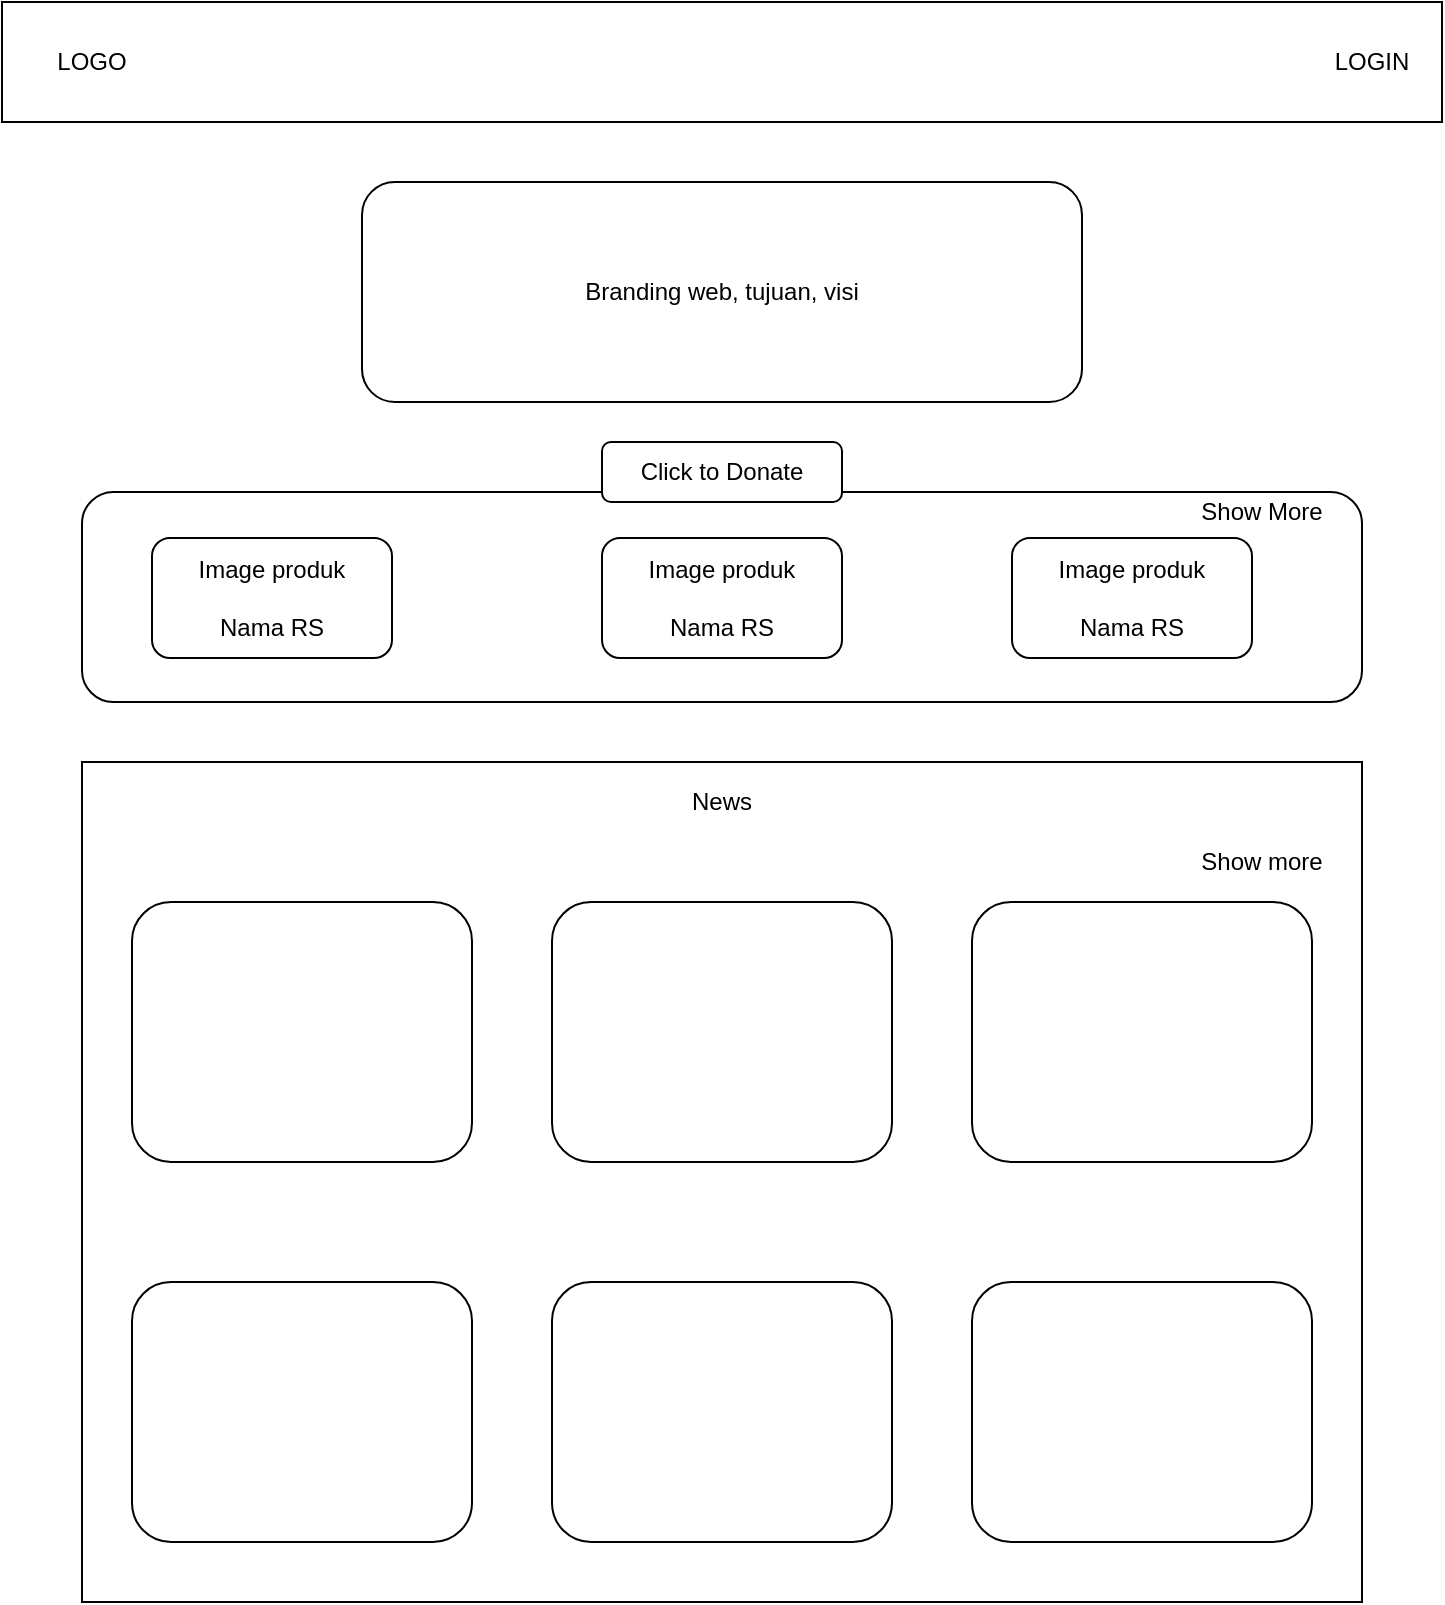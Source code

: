 <mxfile version="12.9.11" type="github" pages="6"><diagram id="rpSaoDBzVoQ7r3c92WG1" name="HomePageAll"><mxGraphModel dx="1673" dy="942" grid="1" gridSize="10" guides="1" tooltips="1" connect="1" arrows="1" fold="1" page="1" pageScale="1" pageWidth="850" pageHeight="1100" background="none" math="0" shadow="0"><root><mxCell id="0"/><mxCell id="1" parent="0"/><mxCell id="5_kmS4JaBsQjt5RtgyR3-13" value="" style="rounded=1;whiteSpace=wrap;html=1;" vertex="1" parent="1"><mxGeometry x="105" y="255" width="640" height="105" as="geometry"/></mxCell><mxCell id="5_kmS4JaBsQjt5RtgyR3-1" value="" style="rounded=0;whiteSpace=wrap;html=1;" vertex="1" parent="1"><mxGeometry x="65" y="10" width="720" height="60" as="geometry"/></mxCell><mxCell id="5_kmS4JaBsQjt5RtgyR3-2" value="&lt;div&gt;LOGO&lt;/div&gt;" style="text;html=1;strokeColor=none;fillColor=none;align=center;verticalAlign=middle;whiteSpace=wrap;rounded=0;" vertex="1" parent="1"><mxGeometry x="90" y="30" width="40" height="20" as="geometry"/></mxCell><mxCell id="5_kmS4JaBsQjt5RtgyR3-3" value="LOGIN" style="text;html=1;strokeColor=none;fillColor=none;align=center;verticalAlign=middle;whiteSpace=wrap;rounded=0;" vertex="1" parent="1"><mxGeometry x="730" y="30" width="40" height="20" as="geometry"/></mxCell><mxCell id="5_kmS4JaBsQjt5RtgyR3-4" value="Branding web, tujuan, visi" style="rounded=1;whiteSpace=wrap;html=1;" vertex="1" parent="1"><mxGeometry x="245" y="100" width="360" height="110" as="geometry"/></mxCell><mxCell id="5_kmS4JaBsQjt5RtgyR3-6" value="Image produk&lt;br&gt;&lt;div&gt;&lt;br&gt;&lt;/div&gt;&lt;div&gt;Nama RS&lt;br&gt;&lt;/div&gt;" style="rounded=1;whiteSpace=wrap;html=1;" vertex="1" parent="1"><mxGeometry x="140" y="278" width="120" height="60" as="geometry"/></mxCell><mxCell id="5_kmS4JaBsQjt5RtgyR3-7" value="Image produk&lt;br&gt;&lt;div&gt;&lt;br&gt;&lt;/div&gt;&lt;div&gt;Nama RS&lt;br&gt;&lt;/div&gt;" style="rounded=1;whiteSpace=wrap;html=1;" vertex="1" parent="1"><mxGeometry x="570" y="278" width="120" height="60" as="geometry"/></mxCell><mxCell id="5_kmS4JaBsQjt5RtgyR3-8" value="Image produk&lt;br&gt;&lt;div&gt;&lt;br&gt;&lt;/div&gt;&lt;div&gt;Nama RS&lt;br&gt;&lt;/div&gt;" style="rounded=1;whiteSpace=wrap;html=1;" vertex="1" parent="1"><mxGeometry x="365" y="278" width="120" height="60" as="geometry"/></mxCell><mxCell id="5_kmS4JaBsQjt5RtgyR3-9" value="Click to Donate" style="rounded=1;whiteSpace=wrap;html=1;" vertex="1" parent="1"><mxGeometry x="365" y="230" width="120" height="30" as="geometry"/></mxCell><mxCell id="5_kmS4JaBsQjt5RtgyR3-12" value="" style="rounded=0;whiteSpace=wrap;html=1;" vertex="1" parent="1"><mxGeometry x="105" y="390" width="640" height="420" as="geometry"/></mxCell><mxCell id="5_kmS4JaBsQjt5RtgyR3-16" value="Show More" style="text;html=1;strokeColor=none;fillColor=none;align=center;verticalAlign=middle;whiteSpace=wrap;rounded=0;" vertex="1" parent="1"><mxGeometry x="645" y="255" width="100" height="20" as="geometry"/></mxCell><mxCell id="5_kmS4JaBsQjt5RtgyR3-17" value="News" style="text;html=1;strokeColor=none;fillColor=none;align=center;verticalAlign=middle;whiteSpace=wrap;rounded=0;" vertex="1" parent="1"><mxGeometry x="405" y="400" width="40" height="20" as="geometry"/></mxCell><mxCell id="5_kmS4JaBsQjt5RtgyR3-20" value="" style="rounded=1;whiteSpace=wrap;html=1;" vertex="1" parent="1"><mxGeometry x="130" y="460" width="170" height="130" as="geometry"/></mxCell><mxCell id="5_kmS4JaBsQjt5RtgyR3-23" value="" style="rounded=1;whiteSpace=wrap;html=1;" vertex="1" parent="1"><mxGeometry x="340" y="460" width="170" height="130" as="geometry"/></mxCell><mxCell id="5_kmS4JaBsQjt5RtgyR3-24" value="" style="rounded=1;whiteSpace=wrap;html=1;" vertex="1" parent="1"><mxGeometry x="550" y="460" width="170" height="130" as="geometry"/></mxCell><mxCell id="5_kmS4JaBsQjt5RtgyR3-25" value="" style="rounded=1;whiteSpace=wrap;html=1;" vertex="1" parent="1"><mxGeometry x="130" y="650" width="170" height="130" as="geometry"/></mxCell><mxCell id="5_kmS4JaBsQjt5RtgyR3-26" value="" style="rounded=1;whiteSpace=wrap;html=1;" vertex="1" parent="1"><mxGeometry x="340" y="650" width="170" height="130" as="geometry"/></mxCell><mxCell id="5_kmS4JaBsQjt5RtgyR3-27" value="" style="rounded=1;whiteSpace=wrap;html=1;" vertex="1" parent="1"><mxGeometry x="550" y="650" width="170" height="130" as="geometry"/></mxCell><mxCell id="5_kmS4JaBsQjt5RtgyR3-28" value="Show more" style="text;html=1;strokeColor=none;fillColor=none;align=center;verticalAlign=middle;whiteSpace=wrap;rounded=0;" vertex="1" parent="1"><mxGeometry x="660" y="430" width="70" height="20" as="geometry"/></mxCell></root></mxGraphModel></diagram><diagram id="w2YXMNgl_LF0AQtasYuw" name="HomePageRS"><mxGraphModel dx="1673" dy="942" grid="1" gridSize="10" guides="1" tooltips="1" connect="1" arrows="1" fold="1" page="1" pageScale="1" pageWidth="850" pageHeight="1100" math="0" shadow="0"><root><mxCell id="QzcUl1wwttV04GarLiwK-0"/><mxCell id="QzcUl1wwttV04GarLiwK-1" parent="QzcUl1wwttV04GarLiwK-0"/><mxCell id="-H-LsK3fCTVKS7mxs8RC-0" value="" style="rounded=1;whiteSpace=wrap;html=1;arcSize=0;" vertex="1" parent="QzcUl1wwttV04GarLiwK-1"><mxGeometry x="105" y="90" width="640" height="470" as="geometry"/></mxCell><mxCell id="-H-LsK3fCTVKS7mxs8RC-1" value="" style="rounded=0;whiteSpace=wrap;html=1;" vertex="1" parent="QzcUl1wwttV04GarLiwK-1"><mxGeometry x="65" y="10" width="720" height="60" as="geometry"/></mxCell><mxCell id="-H-LsK3fCTVKS7mxs8RC-2" value="&lt;div&gt;LOGO&lt;/div&gt;" style="text;html=1;strokeColor=none;fillColor=none;align=center;verticalAlign=middle;whiteSpace=wrap;rounded=0;" vertex="1" parent="QzcUl1wwttV04GarLiwK-1"><mxGeometry x="90" y="30" width="40" height="20" as="geometry"/></mxCell><mxCell id="-H-LsK3fCTVKS7mxs8RC-5" value="Image produk&lt;br&gt;&lt;div&gt;&lt;br&gt;&lt;/div&gt;&lt;div&gt;&lt;br&gt;&lt;/div&gt;&lt;div&gt;&lt;br&gt;&lt;/div&gt;" style="rounded=1;whiteSpace=wrap;html=1;" vertex="1" parent="QzcUl1wwttV04GarLiwK-1"><mxGeometry x="140" y="278" width="120" height="92" as="geometry"/></mxCell><mxCell id="-H-LsK3fCTVKS7mxs8RC-9" value="" style="rounded=0;whiteSpace=wrap;html=1;" vertex="1" parent="QzcUl1wwttV04GarLiwK-1"><mxGeometry x="105" y="580" width="640" height="230" as="geometry"/></mxCell><mxCell id="-H-LsK3fCTVKS7mxs8RC-11" value="News" style="text;html=1;strokeColor=none;fillColor=none;align=center;verticalAlign=middle;whiteSpace=wrap;rounded=0;" vertex="1" parent="QzcUl1wwttV04GarLiwK-1"><mxGeometry x="405" y="590" width="40" height="20" as="geometry"/></mxCell><mxCell id="-H-LsK3fCTVKS7mxs8RC-15" value="" style="rounded=1;whiteSpace=wrap;html=1;" vertex="1" parent="QzcUl1wwttV04GarLiwK-1"><mxGeometry x="130" y="650" width="170" height="130" as="geometry"/></mxCell><mxCell id="-H-LsK3fCTVKS7mxs8RC-16" value="" style="rounded=1;whiteSpace=wrap;html=1;" vertex="1" parent="QzcUl1wwttV04GarLiwK-1"><mxGeometry x="340" y="650" width="170" height="130" as="geometry"/></mxCell><mxCell id="-H-LsK3fCTVKS7mxs8RC-17" value="" style="rounded=1;whiteSpace=wrap;html=1;" vertex="1" parent="QzcUl1wwttV04GarLiwK-1"><mxGeometry x="550" y="650" width="170" height="130" as="geometry"/></mxCell><mxCell id="-H-LsK3fCTVKS7mxs8RC-18" value="Show more" style="text;html=1;strokeColor=none;fillColor=none;align=center;verticalAlign=middle;whiteSpace=wrap;rounded=0;" vertex="1" parent="QzcUl1wwttV04GarLiwK-1"><mxGeometry x="660" y="620" width="70" height="20" as="geometry"/></mxCell><mxCell id="-H-LsK3fCTVKS7mxs8RC-19" value="Selamat datang, RS ..." style="text;html=1;strokeColor=none;fillColor=none;align=center;verticalAlign=middle;whiteSpace=wrap;rounded=0;" vertex="1" parent="QzcUl1wwttV04GarLiwK-1"><mxGeometry x="640" y="30" width="140" height="20" as="geometry"/></mxCell><mxCell id="-H-LsK3fCTVKS7mxs8RC-20" value="Click to Request" style="rounded=0;whiteSpace=wrap;html=1;" vertex="1" parent="QzcUl1wwttV04GarLiwK-1"><mxGeometry x="150" y="330" width="100" height="30" as="geometry"/></mxCell><mxCell id="-H-LsK3fCTVKS7mxs8RC-22" value="Image produk&lt;br&gt;&lt;div&gt;&lt;br&gt;&lt;/div&gt;&lt;div&gt;&lt;br&gt;&lt;/div&gt;&lt;div&gt;&lt;br&gt;&lt;/div&gt;" style="rounded=1;whiteSpace=wrap;html=1;" vertex="1" parent="QzcUl1wwttV04GarLiwK-1"><mxGeometry x="290" y="279" width="120" height="92" as="geometry"/></mxCell><mxCell id="-H-LsK3fCTVKS7mxs8RC-23" value="Click to Request" style="rounded=0;whiteSpace=wrap;html=1;" vertex="1" parent="QzcUl1wwttV04GarLiwK-1"><mxGeometry x="300" y="331" width="100" height="30" as="geometry"/></mxCell><mxCell id="-H-LsK3fCTVKS7mxs8RC-24" value="Image produk&lt;br&gt;&lt;div&gt;&lt;br&gt;&lt;/div&gt;&lt;div&gt;&lt;br&gt;&lt;/div&gt;&lt;div&gt;&lt;br&gt;&lt;/div&gt;" style="rounded=1;whiteSpace=wrap;html=1;" vertex="1" parent="QzcUl1wwttV04GarLiwK-1"><mxGeometry x="445" y="279" width="120" height="92" as="geometry"/></mxCell><mxCell id="-H-LsK3fCTVKS7mxs8RC-25" value="Click to Request" style="rounded=0;whiteSpace=wrap;html=1;" vertex="1" parent="QzcUl1wwttV04GarLiwK-1"><mxGeometry x="455" y="331" width="100" height="30" as="geometry"/></mxCell><mxCell id="-H-LsK3fCTVKS7mxs8RC-26" value="Image produk&lt;br&gt;&lt;div&gt;&lt;br&gt;&lt;/div&gt;&lt;div&gt;&lt;br&gt;&lt;/div&gt;&lt;div&gt;&lt;br&gt;&lt;/div&gt;" style="rounded=1;whiteSpace=wrap;html=1;" vertex="1" parent="QzcUl1wwttV04GarLiwK-1"><mxGeometry x="600" y="279" width="120" height="92" as="geometry"/></mxCell><mxCell id="-H-LsK3fCTVKS7mxs8RC-27" value="Click to Request" style="rounded=0;whiteSpace=wrap;html=1;" vertex="1" parent="QzcUl1wwttV04GarLiwK-1"><mxGeometry x="610" y="331" width="100" height="30" as="geometry"/></mxCell><mxCell id="-H-LsK3fCTVKS7mxs8RC-30" value="Image produk&lt;br&gt;&lt;div&gt;&lt;br&gt;&lt;/div&gt;&lt;div&gt;&lt;br&gt;&lt;/div&gt;&lt;div&gt;&lt;br&gt;&lt;/div&gt;" style="rounded=1;whiteSpace=wrap;html=1;" vertex="1" parent="QzcUl1wwttV04GarLiwK-1"><mxGeometry x="135" y="140" width="120" height="92" as="geometry"/></mxCell><mxCell id="-H-LsK3fCTVKS7mxs8RC-31" value="Click to Request" style="rounded=0;whiteSpace=wrap;html=1;" vertex="1" parent="QzcUl1wwttV04GarLiwK-1"><mxGeometry x="145" y="192" width="100" height="30" as="geometry"/></mxCell><mxCell id="-H-LsK3fCTVKS7mxs8RC-32" value="Image produk&lt;br&gt;&lt;div&gt;&lt;br&gt;&lt;/div&gt;&lt;div&gt;&lt;br&gt;&lt;/div&gt;&lt;div&gt;&lt;br&gt;&lt;/div&gt;" style="rounded=1;whiteSpace=wrap;html=1;" vertex="1" parent="QzcUl1wwttV04GarLiwK-1"><mxGeometry x="285" y="141" width="120" height="92" as="geometry"/></mxCell><mxCell id="-H-LsK3fCTVKS7mxs8RC-33" value="Click to Request" style="rounded=0;whiteSpace=wrap;html=1;" vertex="1" parent="QzcUl1wwttV04GarLiwK-1"><mxGeometry x="295" y="193" width="100" height="30" as="geometry"/></mxCell><mxCell id="-H-LsK3fCTVKS7mxs8RC-34" value="Image produk&lt;br&gt;&lt;div&gt;&lt;br&gt;&lt;/div&gt;&lt;div&gt;&lt;br&gt;&lt;/div&gt;&lt;div&gt;&lt;br&gt;&lt;/div&gt;" style="rounded=1;whiteSpace=wrap;html=1;" vertex="1" parent="QzcUl1wwttV04GarLiwK-1"><mxGeometry x="440" y="141" width="120" height="92" as="geometry"/></mxCell><mxCell id="-H-LsK3fCTVKS7mxs8RC-35" value="Click to Request" style="rounded=0;whiteSpace=wrap;html=1;" vertex="1" parent="QzcUl1wwttV04GarLiwK-1"><mxGeometry x="450" y="193" width="100" height="30" as="geometry"/></mxCell><mxCell id="-H-LsK3fCTVKS7mxs8RC-36" value="Image produk&lt;br&gt;&lt;div&gt;&lt;br&gt;&lt;/div&gt;&lt;div&gt;&lt;br&gt;&lt;/div&gt;&lt;div&gt;&lt;br&gt;&lt;/div&gt;" style="rounded=1;whiteSpace=wrap;html=1;" vertex="1" parent="QzcUl1wwttV04GarLiwK-1"><mxGeometry x="595" y="141" width="120" height="92" as="geometry"/></mxCell><mxCell id="-H-LsK3fCTVKS7mxs8RC-37" value="Click to Request" style="rounded=0;whiteSpace=wrap;html=1;" vertex="1" parent="QzcUl1wwttV04GarLiwK-1"><mxGeometry x="605" y="193" width="100" height="30" as="geometry"/></mxCell><mxCell id="-H-LsK3fCTVKS7mxs8RC-38" value="Image produk&lt;br&gt;&lt;div&gt;&lt;br&gt;&lt;/div&gt;&lt;div&gt;&lt;br&gt;&lt;/div&gt;&lt;div&gt;&lt;br&gt;&lt;/div&gt;" style="rounded=1;whiteSpace=wrap;html=1;" vertex="1" parent="QzcUl1wwttV04GarLiwK-1"><mxGeometry x="135" y="410" width="120" height="92" as="geometry"/></mxCell><mxCell id="-H-LsK3fCTVKS7mxs8RC-39" value="Click to Request" style="rounded=0;whiteSpace=wrap;html=1;" vertex="1" parent="QzcUl1wwttV04GarLiwK-1"><mxGeometry x="145" y="462" width="100" height="30" as="geometry"/></mxCell><mxCell id="-H-LsK3fCTVKS7mxs8RC-40" value="Image produk&lt;br&gt;&lt;div&gt;&lt;br&gt;&lt;/div&gt;&lt;div&gt;&lt;br&gt;&lt;/div&gt;&lt;div&gt;&lt;br&gt;&lt;/div&gt;" style="rounded=1;whiteSpace=wrap;html=1;" vertex="1" parent="QzcUl1wwttV04GarLiwK-1"><mxGeometry x="285" y="411" width="120" height="92" as="geometry"/></mxCell><mxCell id="-H-LsK3fCTVKS7mxs8RC-41" value="Click to Request" style="rounded=0;whiteSpace=wrap;html=1;" vertex="1" parent="QzcUl1wwttV04GarLiwK-1"><mxGeometry x="295" y="463" width="100" height="30" as="geometry"/></mxCell><mxCell id="-H-LsK3fCTVKS7mxs8RC-42" value="Image produk&lt;br&gt;&lt;div&gt;&lt;br&gt;&lt;/div&gt;&lt;div&gt;&lt;br&gt;&lt;/div&gt;&lt;div&gt;&lt;br&gt;&lt;/div&gt;" style="rounded=1;whiteSpace=wrap;html=1;" vertex="1" parent="QzcUl1wwttV04GarLiwK-1"><mxGeometry x="440" y="411" width="120" height="92" as="geometry"/></mxCell><mxCell id="-H-LsK3fCTVKS7mxs8RC-43" value="Click to Request" style="rounded=0;whiteSpace=wrap;html=1;" vertex="1" parent="QzcUl1wwttV04GarLiwK-1"><mxGeometry x="450" y="463" width="100" height="30" as="geometry"/></mxCell><mxCell id="-H-LsK3fCTVKS7mxs8RC-44" value="Image produk&lt;br&gt;&lt;div&gt;&lt;br&gt;&lt;/div&gt;&lt;div&gt;&lt;br&gt;&lt;/div&gt;&lt;div&gt;&lt;br&gt;&lt;/div&gt;" style="rounded=1;whiteSpace=wrap;html=1;" vertex="1" parent="QzcUl1wwttV04GarLiwK-1"><mxGeometry x="595" y="411" width="120" height="92" as="geometry"/></mxCell><mxCell id="-H-LsK3fCTVKS7mxs8RC-45" value="Click to Request" style="rounded=0;whiteSpace=wrap;html=1;" vertex="1" parent="QzcUl1wwttV04GarLiwK-1"><mxGeometry x="605" y="463" width="100" height="30" as="geometry"/></mxCell><mxCell id="aAFcFqgYFEpC0dUFkWPR-0" value="notification" style="rounded=1;whiteSpace=wrap;html=1;" vertex="1" parent="QzcUl1wwttV04GarLiwK-1"><mxGeometry x="565" y="20" width="70" height="40" as="geometry"/></mxCell></root></mxGraphModel></diagram><diagram id="ZNfcRsJtm4-oKjAGm11g" name="RegisterPageRS"><mxGraphModel dx="1422" dy="801" grid="1" gridSize="10" guides="1" tooltips="1" connect="1" arrows="1" fold="1" page="1" pageScale="1" pageWidth="850" pageHeight="1100" math="0" shadow="0"><root><mxCell id="_2FA7cechdiQjmcyPbNU-0"/><mxCell id="_2FA7cechdiQjmcyPbNU-1" parent="_2FA7cechdiQjmcyPbNU-0"/><mxCell id="4LLaTZlpnm0Z7nrwQdtH-1" value="" style="rounded=0;whiteSpace=wrap;html=1;" vertex="1" parent="_2FA7cechdiQjmcyPbNU-1"><mxGeometry x="65" y="10" width="720" height="60" as="geometry"/></mxCell><mxCell id="4LLaTZlpnm0Z7nrwQdtH-2" value="&lt;div&gt;LOGO&lt;/div&gt;" style="text;html=1;strokeColor=none;fillColor=none;align=center;verticalAlign=middle;whiteSpace=wrap;rounded=0;" vertex="1" parent="_2FA7cechdiQjmcyPbNU-1"><mxGeometry x="90" y="30" width="40" height="20" as="geometry"/></mxCell><mxCell id="5ql8_BC_u-844j1GgVZg-0" value="Email" style="rounded=0;whiteSpace=wrap;html=1;" vertex="1" parent="_2FA7cechdiQjmcyPbNU-1"><mxGeometry x="365" y="120" width="120" height="60" as="geometry"/></mxCell><mxCell id="5ql8_BC_u-844j1GgVZg-1" value="Nama Lengkap" style="rounded=0;whiteSpace=wrap;html=1;" vertex="1" parent="_2FA7cechdiQjmcyPbNU-1"><mxGeometry x="265" y="120" width="320" height="60" as="geometry"/></mxCell><mxCell id="5ql8_BC_u-844j1GgVZg-2" value="Email" style="rounded=0;whiteSpace=wrap;html=1;" vertex="1" parent="_2FA7cechdiQjmcyPbNU-1"><mxGeometry x="265" y="210" width="320" height="60" as="geometry"/></mxCell><mxCell id="5ql8_BC_u-844j1GgVZg-3" value="Rumah Sakit" style="rounded=0;whiteSpace=wrap;html=1;" vertex="1" parent="_2FA7cechdiQjmcyPbNU-1"><mxGeometry x="265" y="300" width="320" height="60" as="geometry"/></mxCell><mxCell id="5ql8_BC_u-844j1GgVZg-4" value="Alamat Rumah Sakit" style="rounded=0;whiteSpace=wrap;html=1;" vertex="1" parent="_2FA7cechdiQjmcyPbNU-1"><mxGeometry x="265" y="390" width="320" height="60" as="geometry"/></mxCell><mxCell id="5ql8_BC_u-844j1GgVZg-5" value="Password" style="rounded=0;whiteSpace=wrap;html=1;" vertex="1" parent="_2FA7cechdiQjmcyPbNU-1"><mxGeometry x="265" y="480" width="320" height="60" as="geometry"/></mxCell><mxCell id="5ql8_BC_u-844j1GgVZg-7" value="Sign Up" style="rounded=1;whiteSpace=wrap;html=1;" vertex="1" parent="_2FA7cechdiQjmcyPbNU-1"><mxGeometry x="365" y="580" width="120" height="40" as="geometry"/></mxCell><mxCell id="5ql8_BC_u-844j1GgVZg-8" value="Have Account?&amp;nbsp; Sign In" style="text;html=1;strokeColor=none;fillColor=none;align=center;verticalAlign=middle;whiteSpace=wrap;rounded=0;" vertex="1" parent="_2FA7cechdiQjmcyPbNU-1"><mxGeometry x="338" y="640" width="175" height="20" as="geometry"/></mxCell></root></mxGraphModel></diagram><diagram id="oJD5ZIHoA6ual8P4txj9" name="RegisterPageAll"><mxGraphModel dx="1422" dy="801" grid="1" gridSize="10" guides="1" tooltips="1" connect="1" arrows="1" fold="1" page="1" pageScale="1" pageWidth="850" pageHeight="1100" math="0" shadow="0"><root><mxCell id="q1-L8izgamb1GKafbifI-0"/><mxCell id="q1-L8izgamb1GKafbifI-1" parent="q1-L8izgamb1GKafbifI-0"/><mxCell id="DbmbTegS90HDT0MCVXC9-0" value="" style="rounded=0;whiteSpace=wrap;html=1;" vertex="1" parent="q1-L8izgamb1GKafbifI-1"><mxGeometry x="65" y="10" width="720" height="60" as="geometry"/></mxCell><mxCell id="DbmbTegS90HDT0MCVXC9-1" value="&lt;div&gt;LOGO&lt;/div&gt;" style="text;html=1;strokeColor=none;fillColor=none;align=center;verticalAlign=middle;whiteSpace=wrap;rounded=0;" vertex="1" parent="q1-L8izgamb1GKafbifI-1"><mxGeometry x="90" y="30" width="40" height="20" as="geometry"/></mxCell><mxCell id="DbmbTegS90HDT0MCVXC9-3" value="Nama Lengkap" style="rounded=0;whiteSpace=wrap;html=1;" vertex="1" parent="q1-L8izgamb1GKafbifI-1"><mxGeometry x="265" y="130" width="320" height="60" as="geometry"/></mxCell><mxCell id="DbmbTegS90HDT0MCVXC9-4" value="Email" style="rounded=0;whiteSpace=wrap;html=1;" vertex="1" parent="q1-L8izgamb1GKafbifI-1"><mxGeometry x="265.5" y="220" width="320" height="60" as="geometry"/></mxCell><mxCell id="DbmbTegS90HDT0MCVXC9-5" value="Instansi / Lembaga / Perorangan" style="rounded=0;whiteSpace=wrap;html=1;" vertex="1" parent="q1-L8izgamb1GKafbifI-1"><mxGeometry x="265.5" y="310" width="320" height="60" as="geometry"/></mxCell><mxCell id="DbmbTegS90HDT0MCVXC9-7" value="Password" style="rounded=0;whiteSpace=wrap;html=1;" vertex="1" parent="q1-L8izgamb1GKafbifI-1"><mxGeometry x="265" y="400" width="320" height="60" as="geometry"/></mxCell><mxCell id="DbmbTegS90HDT0MCVXC9-8" value="Sign Up" style="rounded=1;whiteSpace=wrap;html=1;" vertex="1" parent="q1-L8izgamb1GKafbifI-1"><mxGeometry x="365.5" y="490" width="120" height="40" as="geometry"/></mxCell><mxCell id="DbmbTegS90HDT0MCVXC9-9" value="Have Account?&amp;nbsp; Sign In" style="text;html=1;strokeColor=none;fillColor=none;align=center;verticalAlign=middle;whiteSpace=wrap;rounded=0;" vertex="1" parent="q1-L8izgamb1GKafbifI-1"><mxGeometry x="338" y="750" width="175" height="20" as="geometry"/></mxCell><mxCell id="DbmbTegS90HDT0MCVXC9-10" value="Login With" style="text;html=1;strokeColor=none;fillColor=none;align=center;verticalAlign=middle;whiteSpace=wrap;rounded=0;" vertex="1" parent="q1-L8izgamb1GKafbifI-1"><mxGeometry x="385" y="610" width="80" height="20" as="geometry"/></mxCell><mxCell id="DbmbTegS90HDT0MCVXC9-11" value="Or" style="text;html=1;strokeColor=none;fillColor=none;align=center;verticalAlign=middle;whiteSpace=wrap;rounded=0;" vertex="1" parent="q1-L8izgamb1GKafbifI-1"><mxGeometry x="385" y="560" width="80" height="20" as="geometry"/></mxCell><mxCell id="DbmbTegS90HDT0MCVXC9-12" value="Goggle Account" style="rounded=1;whiteSpace=wrap;html=1;" vertex="1" parent="q1-L8izgamb1GKafbifI-1"><mxGeometry x="365" y="640" width="120" height="60" as="geometry"/></mxCell></root></mxGraphModel></diagram><diagram id="d0ImJnprWVXcr5VaySrd" name="DonatePage"><mxGraphModel dx="2031" dy="1544" grid="1" gridSize="10" guides="1" tooltips="1" connect="1" arrows="1" fold="1" page="0" pageScale="1" pageWidth="850" pageHeight="1100" math="0" shadow="0"><root><mxCell id="cxCK_dhQIBNcuo4q6ZDZ-0"/><mxCell id="cxCK_dhQIBNcuo4q6ZDZ-1" parent="cxCK_dhQIBNcuo4q6ZDZ-0"/><mxCell id="cxCK_dhQIBNcuo4q6ZDZ-2" value="" style="rounded=1;whiteSpace=wrap;html=1;arcSize=0;" vertex="1" parent="cxCK_dhQIBNcuo4q6ZDZ-1"><mxGeometry x="990" y="10" width="640" height="690" as="geometry"/></mxCell><mxCell id="cxCK_dhQIBNcuo4q6ZDZ-3" value="" style="rounded=0;whiteSpace=wrap;html=1;" vertex="1" parent="cxCK_dhQIBNcuo4q6ZDZ-1"><mxGeometry x="950" y="-90" width="720" height="60" as="geometry"/></mxCell><mxCell id="cxCK_dhQIBNcuo4q6ZDZ-4" value="&lt;div&gt;LOGO&lt;/div&gt;" style="text;html=1;strokeColor=none;fillColor=none;align=center;verticalAlign=middle;whiteSpace=wrap;rounded=0;" vertex="1" parent="cxCK_dhQIBNcuo4q6ZDZ-1"><mxGeometry x="975" y="-70" width="40" height="20" as="geometry"/></mxCell><mxCell id="cxCK_dhQIBNcuo4q6ZDZ-5" value="Selamat Datang, ..." style="text;html=1;strokeColor=none;fillColor=none;align=center;verticalAlign=middle;whiteSpace=wrap;rounded=0;" vertex="1" parent="cxCK_dhQIBNcuo4q6ZDZ-1"><mxGeometry x="1545" y="-70" width="110" height="20" as="geometry"/></mxCell><mxCell id="cxCK_dhQIBNcuo4q6ZDZ-29" value="" style="rounded=0;whiteSpace=wrap;html=1;" vertex="1" parent="cxCK_dhQIBNcuo4q6ZDZ-1"><mxGeometry x="1005" y="20" width="610" height="50" as="geometry"/></mxCell><mxCell id="cxCK_dhQIBNcuo4q6ZDZ-30" value="Search" style="rounded=1;whiteSpace=wrap;html=1;" vertex="1" parent="cxCK_dhQIBNcuo4q6ZDZ-1"><mxGeometry x="1395" y="30" width="210" height="30" as="geometry"/></mxCell><mxCell id="cxCK_dhQIBNcuo4q6ZDZ-67" value="" style="group" vertex="1" connectable="0" parent="cxCK_dhQIBNcuo4q6ZDZ-1"><mxGeometry x="1005" y="110" width="610" height="60" as="geometry"/></mxCell><mxCell id="cxCK_dhQIBNcuo4q6ZDZ-31" value="&amp;nbsp;&amp;nbsp;&amp;nbsp;&amp;nbsp;&amp;nbsp;&amp;nbsp;&amp;nbsp;&amp;nbsp;&amp;nbsp;&amp;nbsp;&amp;nbsp;&amp;nbsp;&amp;nbsp;&amp;nbsp;&amp;nbsp;&amp;nbsp;&amp;nbsp;&amp;nbsp;&amp;nbsp;&amp;nbsp;&amp;nbsp;&amp;nbsp;&amp;nbsp;&amp;nbsp;&amp;nbsp;&amp;nbsp;&amp;nbsp;&amp;nbsp;&amp;nbsp;&amp;nbsp;&amp;nbsp;&amp;nbsp;&amp;nbsp;&amp;nbsp;&amp;nbsp;&amp;nbsp;&amp;nbsp;&amp;nbsp;&amp;nbsp;&amp;nbsp;&amp;nbsp;&amp;nbsp;&amp;nbsp; Nama Produk" style="rounded=0;whiteSpace=wrap;html=1;align=left;" vertex="1" parent="cxCK_dhQIBNcuo4q6ZDZ-67"><mxGeometry width="610" height="60" as="geometry"/></mxCell><mxCell id="cxCK_dhQIBNcuo4q6ZDZ-32" value="Foto" style="rounded=1;whiteSpace=wrap;html=1;arcSize=0;" vertex="1" parent="cxCK_dhQIBNcuo4q6ZDZ-67"><mxGeometry width="110" height="60" as="geometry"/></mxCell><mxCell id="cxCK_dhQIBNcuo4q6ZDZ-36" value="Donate" style="rounded=1;whiteSpace=wrap;html=1;" vertex="1" parent="cxCK_dhQIBNcuo4q6ZDZ-67"><mxGeometry x="520" y="12.5" width="80" height="35" as="geometry"/></mxCell><mxCell id="cxCK_dhQIBNcuo4q6ZDZ-66" value="Nama RS" style="rounded=0;whiteSpace=wrap;html=1;" vertex="1" parent="cxCK_dhQIBNcuo4q6ZDZ-67"><mxGeometry x="320" width="150" height="60" as="geometry"/></mxCell><mxCell id="cxCK_dhQIBNcuo4q6ZDZ-68" value="" style="group" vertex="1" connectable="0" parent="cxCK_dhQIBNcuo4q6ZDZ-1"><mxGeometry x="1005" y="170" width="610" height="60" as="geometry"/></mxCell><mxCell id="cxCK_dhQIBNcuo4q6ZDZ-69" value="&amp;nbsp;&amp;nbsp;&amp;nbsp;&amp;nbsp;&amp;nbsp;&amp;nbsp;&amp;nbsp;&amp;nbsp;&amp;nbsp;&amp;nbsp;&amp;nbsp;&amp;nbsp;&amp;nbsp;&amp;nbsp;&amp;nbsp;&amp;nbsp;&amp;nbsp;&amp;nbsp;&amp;nbsp;&amp;nbsp;&amp;nbsp;&amp;nbsp;&amp;nbsp;&amp;nbsp;&amp;nbsp;&amp;nbsp;&amp;nbsp;&amp;nbsp;&amp;nbsp;&amp;nbsp;&amp;nbsp;&amp;nbsp;&amp;nbsp;&amp;nbsp;&amp;nbsp;&amp;nbsp;&amp;nbsp;&amp;nbsp;&amp;nbsp;&amp;nbsp;&amp;nbsp;&amp;nbsp;&amp;nbsp; Nama Produk" style="rounded=0;whiteSpace=wrap;html=1;align=left;" vertex="1" parent="cxCK_dhQIBNcuo4q6ZDZ-68"><mxGeometry width="610" height="60" as="geometry"/></mxCell><mxCell id="cxCK_dhQIBNcuo4q6ZDZ-70" value="Foto" style="rounded=1;whiteSpace=wrap;html=1;arcSize=0;" vertex="1" parent="cxCK_dhQIBNcuo4q6ZDZ-68"><mxGeometry width="110" height="60" as="geometry"/></mxCell><mxCell id="cxCK_dhQIBNcuo4q6ZDZ-71" value="Donate" style="rounded=1;whiteSpace=wrap;html=1;" vertex="1" parent="cxCK_dhQIBNcuo4q6ZDZ-68"><mxGeometry x="520" y="12.5" width="80" height="35" as="geometry"/></mxCell><mxCell id="cxCK_dhQIBNcuo4q6ZDZ-72" value="Nama RS" style="rounded=0;whiteSpace=wrap;html=1;" vertex="1" parent="cxCK_dhQIBNcuo4q6ZDZ-68"><mxGeometry x="320" width="150" height="60" as="geometry"/></mxCell><mxCell id="cxCK_dhQIBNcuo4q6ZDZ-73" value="" style="group" vertex="1" connectable="0" parent="cxCK_dhQIBNcuo4q6ZDZ-1"><mxGeometry x="1005" y="290" width="610" height="60" as="geometry"/></mxCell><mxCell id="cxCK_dhQIBNcuo4q6ZDZ-74" value="&amp;nbsp;&amp;nbsp;&amp;nbsp;&amp;nbsp;&amp;nbsp;&amp;nbsp;&amp;nbsp;&amp;nbsp;&amp;nbsp;&amp;nbsp;&amp;nbsp;&amp;nbsp;&amp;nbsp;&amp;nbsp;&amp;nbsp;&amp;nbsp;&amp;nbsp;&amp;nbsp;&amp;nbsp;&amp;nbsp;&amp;nbsp;&amp;nbsp;&amp;nbsp;&amp;nbsp;&amp;nbsp;&amp;nbsp;&amp;nbsp;&amp;nbsp;&amp;nbsp;&amp;nbsp;&amp;nbsp;&amp;nbsp;&amp;nbsp;&amp;nbsp;&amp;nbsp;&amp;nbsp;&amp;nbsp;&amp;nbsp;&amp;nbsp;&amp;nbsp;&amp;nbsp;&amp;nbsp;&amp;nbsp; Nama Produk" style="rounded=0;whiteSpace=wrap;html=1;align=left;" vertex="1" parent="cxCK_dhQIBNcuo4q6ZDZ-73"><mxGeometry width="610" height="60" as="geometry"/></mxCell><mxCell id="cxCK_dhQIBNcuo4q6ZDZ-75" value="Foto" style="rounded=1;whiteSpace=wrap;html=1;arcSize=0;" vertex="1" parent="cxCK_dhQIBNcuo4q6ZDZ-73"><mxGeometry width="110" height="60" as="geometry"/></mxCell><mxCell id="cxCK_dhQIBNcuo4q6ZDZ-76" value="Donate" style="rounded=1;whiteSpace=wrap;html=1;" vertex="1" parent="cxCK_dhQIBNcuo4q6ZDZ-73"><mxGeometry x="520" y="12.5" width="80" height="35" as="geometry"/></mxCell><mxCell id="cxCK_dhQIBNcuo4q6ZDZ-77" value="Nama RS" style="rounded=0;whiteSpace=wrap;html=1;" vertex="1" parent="cxCK_dhQIBNcuo4q6ZDZ-73"><mxGeometry x="320" width="150" height="60" as="geometry"/></mxCell><mxCell id="cxCK_dhQIBNcuo4q6ZDZ-78" value="" style="group" vertex="1" connectable="0" parent="cxCK_dhQIBNcuo4q6ZDZ-1"><mxGeometry x="1005" y="230" width="610" height="60" as="geometry"/></mxCell><mxCell id="cxCK_dhQIBNcuo4q6ZDZ-79" value="&amp;nbsp;&amp;nbsp;&amp;nbsp;&amp;nbsp;&amp;nbsp;&amp;nbsp;&amp;nbsp;&amp;nbsp;&amp;nbsp;&amp;nbsp;&amp;nbsp;&amp;nbsp;&amp;nbsp;&amp;nbsp;&amp;nbsp;&amp;nbsp;&amp;nbsp;&amp;nbsp;&amp;nbsp;&amp;nbsp;&amp;nbsp;&amp;nbsp;&amp;nbsp;&amp;nbsp;&amp;nbsp;&amp;nbsp;&amp;nbsp;&amp;nbsp;&amp;nbsp;&amp;nbsp;&amp;nbsp;&amp;nbsp;&amp;nbsp;&amp;nbsp;&amp;nbsp;&amp;nbsp;&amp;nbsp;&amp;nbsp;&amp;nbsp;&amp;nbsp;&amp;nbsp;&amp;nbsp;&amp;nbsp; Nama Produk" style="rounded=0;whiteSpace=wrap;html=1;align=left;" vertex="1" parent="cxCK_dhQIBNcuo4q6ZDZ-78"><mxGeometry width="610" height="60" as="geometry"/></mxCell><mxCell id="cxCK_dhQIBNcuo4q6ZDZ-80" value="Foto" style="rounded=1;whiteSpace=wrap;html=1;arcSize=0;" vertex="1" parent="cxCK_dhQIBNcuo4q6ZDZ-78"><mxGeometry width="110" height="60" as="geometry"/></mxCell><mxCell id="cxCK_dhQIBNcuo4q6ZDZ-81" value="Donate" style="rounded=1;whiteSpace=wrap;html=1;" vertex="1" parent="cxCK_dhQIBNcuo4q6ZDZ-78"><mxGeometry x="520" y="12.5" width="80" height="35" as="geometry"/></mxCell><mxCell id="cxCK_dhQIBNcuo4q6ZDZ-82" value="Nama RS" style="rounded=0;whiteSpace=wrap;html=1;" vertex="1" parent="cxCK_dhQIBNcuo4q6ZDZ-78"><mxGeometry x="320" width="150" height="60" as="geometry"/></mxCell><mxCell id="cxCK_dhQIBNcuo4q6ZDZ-83" value="" style="group" vertex="1" connectable="0" parent="cxCK_dhQIBNcuo4q6ZDZ-1"><mxGeometry x="1005" y="530" width="610" height="60" as="geometry"/></mxCell><mxCell id="cxCK_dhQIBNcuo4q6ZDZ-84" value="&amp;nbsp;&amp;nbsp;&amp;nbsp;&amp;nbsp;&amp;nbsp;&amp;nbsp;&amp;nbsp;&amp;nbsp;&amp;nbsp;&amp;nbsp;&amp;nbsp;&amp;nbsp;&amp;nbsp;&amp;nbsp;&amp;nbsp;&amp;nbsp;&amp;nbsp;&amp;nbsp;&amp;nbsp;&amp;nbsp;&amp;nbsp;&amp;nbsp;&amp;nbsp;&amp;nbsp;&amp;nbsp;&amp;nbsp;&amp;nbsp;&amp;nbsp;&amp;nbsp;&amp;nbsp;&amp;nbsp;&amp;nbsp;&amp;nbsp;&amp;nbsp;&amp;nbsp;&amp;nbsp;&amp;nbsp;&amp;nbsp;&amp;nbsp;&amp;nbsp;&amp;nbsp;&amp;nbsp;&amp;nbsp; Nama Produk" style="rounded=0;whiteSpace=wrap;html=1;align=left;" vertex="1" parent="cxCK_dhQIBNcuo4q6ZDZ-83"><mxGeometry width="610" height="60" as="geometry"/></mxCell><mxCell id="cxCK_dhQIBNcuo4q6ZDZ-85" value="Foto" style="rounded=1;whiteSpace=wrap;html=1;arcSize=0;" vertex="1" parent="cxCK_dhQIBNcuo4q6ZDZ-83"><mxGeometry width="110" height="60" as="geometry"/></mxCell><mxCell id="cxCK_dhQIBNcuo4q6ZDZ-86" value="Donate" style="rounded=1;whiteSpace=wrap;html=1;" vertex="1" parent="cxCK_dhQIBNcuo4q6ZDZ-83"><mxGeometry x="520" y="12.5" width="80" height="35" as="geometry"/></mxCell><mxCell id="cxCK_dhQIBNcuo4q6ZDZ-87" value="Nama RS" style="rounded=0;whiteSpace=wrap;html=1;" vertex="1" parent="cxCK_dhQIBNcuo4q6ZDZ-83"><mxGeometry x="320" width="150" height="60" as="geometry"/></mxCell><mxCell id="cxCK_dhQIBNcuo4q6ZDZ-88" value="" style="group" vertex="1" connectable="0" parent="cxCK_dhQIBNcuo4q6ZDZ-1"><mxGeometry x="1005" y="470" width="610" height="60" as="geometry"/></mxCell><mxCell id="cxCK_dhQIBNcuo4q6ZDZ-89" value="&amp;nbsp;&amp;nbsp;&amp;nbsp;&amp;nbsp;&amp;nbsp;&amp;nbsp;&amp;nbsp;&amp;nbsp;&amp;nbsp;&amp;nbsp;&amp;nbsp;&amp;nbsp;&amp;nbsp;&amp;nbsp;&amp;nbsp;&amp;nbsp;&amp;nbsp;&amp;nbsp;&amp;nbsp;&amp;nbsp;&amp;nbsp;&amp;nbsp;&amp;nbsp;&amp;nbsp;&amp;nbsp;&amp;nbsp;&amp;nbsp;&amp;nbsp;&amp;nbsp;&amp;nbsp;&amp;nbsp;&amp;nbsp;&amp;nbsp;&amp;nbsp;&amp;nbsp;&amp;nbsp;&amp;nbsp;&amp;nbsp;&amp;nbsp;&amp;nbsp;&amp;nbsp;&amp;nbsp;&amp;nbsp; Nama Produk" style="rounded=0;whiteSpace=wrap;html=1;align=left;" vertex="1" parent="cxCK_dhQIBNcuo4q6ZDZ-88"><mxGeometry width="610" height="60" as="geometry"/></mxCell><mxCell id="cxCK_dhQIBNcuo4q6ZDZ-90" value="Foto" style="rounded=1;whiteSpace=wrap;html=1;arcSize=0;" vertex="1" parent="cxCK_dhQIBNcuo4q6ZDZ-88"><mxGeometry width="110" height="60" as="geometry"/></mxCell><mxCell id="cxCK_dhQIBNcuo4q6ZDZ-91" value="Donate" style="rounded=1;whiteSpace=wrap;html=1;" vertex="1" parent="cxCK_dhQIBNcuo4q6ZDZ-88"><mxGeometry x="520" y="12.5" width="80" height="35" as="geometry"/></mxCell><mxCell id="cxCK_dhQIBNcuo4q6ZDZ-92" value="Nama RS" style="rounded=0;whiteSpace=wrap;html=1;" vertex="1" parent="cxCK_dhQIBNcuo4q6ZDZ-88"><mxGeometry x="320" width="150" height="60" as="geometry"/></mxCell><mxCell id="cxCK_dhQIBNcuo4q6ZDZ-93" value="" style="group" vertex="1" connectable="0" parent="cxCK_dhQIBNcuo4q6ZDZ-1"><mxGeometry x="1005" y="350" width="610" height="60" as="geometry"/></mxCell><mxCell id="cxCK_dhQIBNcuo4q6ZDZ-94" value="&amp;nbsp;&amp;nbsp;&amp;nbsp;&amp;nbsp;&amp;nbsp;&amp;nbsp;&amp;nbsp;&amp;nbsp;&amp;nbsp;&amp;nbsp;&amp;nbsp;&amp;nbsp;&amp;nbsp;&amp;nbsp;&amp;nbsp;&amp;nbsp;&amp;nbsp;&amp;nbsp;&amp;nbsp;&amp;nbsp;&amp;nbsp;&amp;nbsp;&amp;nbsp;&amp;nbsp;&amp;nbsp;&amp;nbsp;&amp;nbsp;&amp;nbsp;&amp;nbsp;&amp;nbsp;&amp;nbsp;&amp;nbsp;&amp;nbsp;&amp;nbsp;&amp;nbsp;&amp;nbsp;&amp;nbsp;&amp;nbsp;&amp;nbsp;&amp;nbsp;&amp;nbsp;&amp;nbsp;&amp;nbsp; Nama Produk" style="rounded=0;whiteSpace=wrap;html=1;align=left;" vertex="1" parent="cxCK_dhQIBNcuo4q6ZDZ-93"><mxGeometry width="610" height="60" as="geometry"/></mxCell><mxCell id="cxCK_dhQIBNcuo4q6ZDZ-95" value="Foto" style="rounded=1;whiteSpace=wrap;html=1;arcSize=0;" vertex="1" parent="cxCK_dhQIBNcuo4q6ZDZ-93"><mxGeometry width="110" height="60" as="geometry"/></mxCell><mxCell id="cxCK_dhQIBNcuo4q6ZDZ-96" value="Donate" style="rounded=1;whiteSpace=wrap;html=1;" vertex="1" parent="cxCK_dhQIBNcuo4q6ZDZ-93"><mxGeometry x="520" y="12.5" width="80" height="35" as="geometry"/></mxCell><mxCell id="cxCK_dhQIBNcuo4q6ZDZ-97" value="Nama RS" style="rounded=0;whiteSpace=wrap;html=1;" vertex="1" parent="cxCK_dhQIBNcuo4q6ZDZ-93"><mxGeometry x="320" width="150" height="60" as="geometry"/></mxCell><mxCell id="cxCK_dhQIBNcuo4q6ZDZ-98" value="" style="group" vertex="1" connectable="0" parent="cxCK_dhQIBNcuo4q6ZDZ-1"><mxGeometry x="1005" y="410" width="610" height="60" as="geometry"/></mxCell><mxCell id="cxCK_dhQIBNcuo4q6ZDZ-99" value="&amp;nbsp;&amp;nbsp;&amp;nbsp;&amp;nbsp;&amp;nbsp;&amp;nbsp;&amp;nbsp;&amp;nbsp;&amp;nbsp;&amp;nbsp;&amp;nbsp;&amp;nbsp;&amp;nbsp;&amp;nbsp;&amp;nbsp;&amp;nbsp;&amp;nbsp;&amp;nbsp;&amp;nbsp;&amp;nbsp;&amp;nbsp;&amp;nbsp;&amp;nbsp;&amp;nbsp;&amp;nbsp;&amp;nbsp;&amp;nbsp;&amp;nbsp;&amp;nbsp;&amp;nbsp;&amp;nbsp;&amp;nbsp;&amp;nbsp;&amp;nbsp;&amp;nbsp;&amp;nbsp;&amp;nbsp;&amp;nbsp;&amp;nbsp;&amp;nbsp;&amp;nbsp;&amp;nbsp;&amp;nbsp; Nama Produk" style="rounded=0;whiteSpace=wrap;html=1;align=left;" vertex="1" parent="cxCK_dhQIBNcuo4q6ZDZ-98"><mxGeometry width="610" height="60" as="geometry"/></mxCell><mxCell id="cxCK_dhQIBNcuo4q6ZDZ-100" value="Foto" style="rounded=1;whiteSpace=wrap;html=1;arcSize=0;" vertex="1" parent="cxCK_dhQIBNcuo4q6ZDZ-98"><mxGeometry width="110" height="60" as="geometry"/></mxCell><mxCell id="cxCK_dhQIBNcuo4q6ZDZ-101" value="Donate" style="rounded=1;whiteSpace=wrap;html=1;" vertex="1" parent="cxCK_dhQIBNcuo4q6ZDZ-98"><mxGeometry x="520" y="12.5" width="80" height="35" as="geometry"/></mxCell><mxCell id="cxCK_dhQIBNcuo4q6ZDZ-102" value="Nama RS" style="rounded=0;whiteSpace=wrap;html=1;" vertex="1" parent="cxCK_dhQIBNcuo4q6ZDZ-98"><mxGeometry x="320" width="150" height="60" as="geometry"/></mxCell><mxCell id="cxCK_dhQIBNcuo4q6ZDZ-113" value="" style="group" vertex="1" connectable="0" parent="cxCK_dhQIBNcuo4q6ZDZ-1"><mxGeometry x="1005" y="590" width="610" height="60" as="geometry"/></mxCell><mxCell id="cxCK_dhQIBNcuo4q6ZDZ-114" value="&amp;nbsp;&amp;nbsp;&amp;nbsp;&amp;nbsp;&amp;nbsp;&amp;nbsp;&amp;nbsp;&amp;nbsp;&amp;nbsp;&amp;nbsp;&amp;nbsp;&amp;nbsp;&amp;nbsp;&amp;nbsp;&amp;nbsp;&amp;nbsp;&amp;nbsp;&amp;nbsp;&amp;nbsp;&amp;nbsp;&amp;nbsp;&amp;nbsp;&amp;nbsp;&amp;nbsp;&amp;nbsp;&amp;nbsp;&amp;nbsp;&amp;nbsp;&amp;nbsp;&amp;nbsp;&amp;nbsp;&amp;nbsp;&amp;nbsp;&amp;nbsp;&amp;nbsp;&amp;nbsp;&amp;nbsp;&amp;nbsp;&amp;nbsp;&amp;nbsp;&amp;nbsp;&amp;nbsp;&amp;nbsp; Nama Produk" style="rounded=0;whiteSpace=wrap;html=1;align=left;" vertex="1" parent="cxCK_dhQIBNcuo4q6ZDZ-113"><mxGeometry width="610" height="60" as="geometry"/></mxCell><mxCell id="cxCK_dhQIBNcuo4q6ZDZ-115" value="Foto" style="rounded=1;whiteSpace=wrap;html=1;arcSize=0;" vertex="1" parent="cxCK_dhQIBNcuo4q6ZDZ-113"><mxGeometry width="110" height="60" as="geometry"/></mxCell><mxCell id="cxCK_dhQIBNcuo4q6ZDZ-116" value="Donate" style="rounded=1;whiteSpace=wrap;html=1;" vertex="1" parent="cxCK_dhQIBNcuo4q6ZDZ-113"><mxGeometry x="520" y="12.5" width="80" height="35" as="geometry"/></mxCell><mxCell id="cxCK_dhQIBNcuo4q6ZDZ-117" value="Nama RS" style="rounded=0;whiteSpace=wrap;html=1;" vertex="1" parent="cxCK_dhQIBNcuo4q6ZDZ-113"><mxGeometry x="320" width="150" height="60" as="geometry"/></mxCell><mxCell id="cxCK_dhQIBNcuo4q6ZDZ-119" value="Login?" style="rhombus;whiteSpace=wrap;html=1;" vertex="1" parent="cxCK_dhQIBNcuo4q6ZDZ-1"><mxGeometry x="850" y="-260" width="100" height="110" as="geometry"/></mxCell><mxCell id="cxCK_dhQIBNcuo4q6ZDZ-120" value="" style="edgeStyle=segmentEdgeStyle;endArrow=classic;html=1;entryX=0.5;entryY=0;entryDx=0;entryDy=0;exitX=1;exitY=0.5;exitDx=0;exitDy=0;" edge="1" parent="cxCK_dhQIBNcuo4q6ZDZ-1" source="cxCK_dhQIBNcuo4q6ZDZ-119" target="cxCK_dhQIBNcuo4q6ZDZ-3"><mxGeometry width="50" height="50" relative="1" as="geometry"><mxPoint x="710" y="320" as="sourcePoint"/><mxPoint x="760" y="270" as="targetPoint"/></mxGeometry></mxCell><mxCell id="cxCK_dhQIBNcuo4q6ZDZ-121" value="yes" style="text;html=1;strokeColor=none;fillColor=none;align=center;verticalAlign=middle;whiteSpace=wrap;rounded=0;" vertex="1" parent="cxCK_dhQIBNcuo4q6ZDZ-1"><mxGeometry x="1170" y="-230" width="40" height="20" as="geometry"/></mxCell><mxCell id="cxCK_dhQIBNcuo4q6ZDZ-123" value="" style="rounded=0;whiteSpace=wrap;html=1;" vertex="1" parent="cxCK_dhQIBNcuo4q6ZDZ-1"><mxGeometry x="160" y="-90" width="720" height="60" as="geometry"/></mxCell><mxCell id="cxCK_dhQIBNcuo4q6ZDZ-124" value="&lt;div&gt;LOGO&lt;/div&gt;" style="text;html=1;strokeColor=none;fillColor=none;align=center;verticalAlign=middle;whiteSpace=wrap;rounded=0;" vertex="1" parent="cxCK_dhQIBNcuo4q6ZDZ-1"><mxGeometry x="185" y="-70" width="40" height="20" as="geometry"/></mxCell><mxCell id="cxCK_dhQIBNcuo4q6ZDZ-125" value="Selamat Datang, ..." style="text;html=1;strokeColor=none;fillColor=none;align=center;verticalAlign=middle;whiteSpace=wrap;rounded=0;" vertex="1" parent="cxCK_dhQIBNcuo4q6ZDZ-1"><mxGeometry x="755" y="-70" width="110" height="20" as="geometry"/></mxCell><mxCell id="IAhfVY7wfMroOPAkI_gA-1" value="Email" style="rounded=0;whiteSpace=wrap;html=1;" vertex="1" parent="cxCK_dhQIBNcuo4q6ZDZ-1"><mxGeometry x="360.12" y="60" width="320" height="60" as="geometry"/></mxCell><mxCell id="IAhfVY7wfMroOPAkI_gA-3" value="Password" style="rounded=0;whiteSpace=wrap;html=1;" vertex="1" parent="cxCK_dhQIBNcuo4q6ZDZ-1"><mxGeometry x="359.87" y="160" width="320" height="60" as="geometry"/></mxCell><mxCell id="IAhfVY7wfMroOPAkI_gA-4" value="Sign In" style="rounded=1;whiteSpace=wrap;html=1;" vertex="1" parent="cxCK_dhQIBNcuo4q6ZDZ-1"><mxGeometry x="460.12" y="260" width="120" height="40" as="geometry"/></mxCell><mxCell id="IAhfVY7wfMroOPAkI_gA-6" value="" style="edgeStyle=segmentEdgeStyle;endArrow=classic;html=1;entryX=0.5;entryY=0;entryDx=0;entryDy=0;exitX=0;exitY=0.5;exitDx=0;exitDy=0;" edge="1" parent="cxCK_dhQIBNcuo4q6ZDZ-1" source="cxCK_dhQIBNcuo4q6ZDZ-119" target="cxCK_dhQIBNcuo4q6ZDZ-123"><mxGeometry width="50" height="50" relative="1" as="geometry"><mxPoint x="710" y="360" as="sourcePoint"/><mxPoint x="760" y="310" as="targetPoint"/></mxGeometry></mxCell><mxCell id="IAhfVY7wfMroOPAkI_gA-7" value="&lt;div&gt;No&lt;/div&gt;" style="text;html=1;strokeColor=none;fillColor=none;align=center;verticalAlign=middle;whiteSpace=wrap;rounded=0;" vertex="1" parent="cxCK_dhQIBNcuo4q6ZDZ-1"><mxGeometry x="640" y="-230" width="40" height="20" as="geometry"/></mxCell></root></mxGraphModel></diagram><diagram id="rsdoTcV3vxyqOtTxfi3W" name="NewsPage"><mxGraphModel dx="1422" dy="801" grid="1" gridSize="10" guides="1" tooltips="1" connect="1" arrows="1" fold="1" page="1" pageScale="1" pageWidth="850" pageHeight="1100" math="0" shadow="0"><root><mxCell id="aMoAsVzrypr2NCv9E3cy-0"/><mxCell id="aMoAsVzrypr2NCv9E3cy-1" parent="aMoAsVzrypr2NCv9E3cy-0"/><mxCell id="wNPyau2QsmetYvXF9IuY-1" value="" style="rounded=0;whiteSpace=wrap;html=1;" vertex="1" parent="aMoAsVzrypr2NCv9E3cy-1"><mxGeometry x="65" y="10" width="720" height="60" as="geometry"/></mxCell><mxCell id="wNPyau2QsmetYvXF9IuY-2" value="&lt;div&gt;LOGO&lt;/div&gt;" style="text;html=1;strokeColor=none;fillColor=none;align=center;verticalAlign=middle;whiteSpace=wrap;rounded=0;" vertex="1" parent="aMoAsVzrypr2NCv9E3cy-1"><mxGeometry x="90" y="30" width="40" height="20" as="geometry"/></mxCell><mxCell id="wNPyau2QsmetYvXF9IuY-3" value="LOGIN" style="text;html=1;strokeColor=none;fillColor=none;align=center;verticalAlign=middle;whiteSpace=wrap;rounded=0;" vertex="1" parent="aMoAsVzrypr2NCv9E3cy-1"><mxGeometry x="730" y="30" width="40" height="20" as="geometry"/></mxCell><mxCell id="wNPyau2QsmetYvXF9IuY-9" value="" style="rounded=0;whiteSpace=wrap;html=1;" vertex="1" parent="aMoAsVzrypr2NCv9E3cy-1"><mxGeometry x="105" y="110" width="640" height="700" as="geometry"/></mxCell><mxCell id="wNPyau2QsmetYvXF9IuY-12" value="" style="rounded=1;whiteSpace=wrap;html=1;arcSize=0;" vertex="1" parent="aMoAsVzrypr2NCv9E3cy-1"><mxGeometry x="130" y="120" width="380" height="660" as="geometry"/></mxCell><mxCell id="wNPyau2QsmetYvXF9IuY-14" value="" style="rounded=1;whiteSpace=wrap;html=1;arcSize=0;" vertex="1" parent="aMoAsVzrypr2NCv9E3cy-1"><mxGeometry x="560" y="120" width="170" height="310" as="geometry"/></mxCell><mxCell id="wNPyau2QsmetYvXF9IuY-19" value="Top News" style="rounded=1;whiteSpace=wrap;html=1;" vertex="1" parent="aMoAsVzrypr2NCv9E3cy-1"><mxGeometry x="570" y="130" width="150" height="30" as="geometry"/></mxCell><mxCell id="wNPyau2QsmetYvXF9IuY-20" value="Image" style="rounded=1;whiteSpace=wrap;html=1;" vertex="1" parent="aMoAsVzrypr2NCv9E3cy-1"><mxGeometry x="140" y="200" width="360" height="150" as="geometry"/></mxCell><mxCell id="wNPyau2QsmetYvXF9IuY-21" value="JUDUL" style="rounded=0;whiteSpace=wrap;html=1;" vertex="1" parent="aMoAsVzrypr2NCv9E3cy-1"><mxGeometry x="140" y="130" width="360" height="60" as="geometry"/></mxCell><mxCell id="wNPyau2QsmetYvXF9IuY-22" value="&lt;h1&gt;Heading&lt;/h1&gt;&lt;p&gt;Lorem ipsum dolor sit amet, consectetur adipisicing elit, sed do eiusmod tempor incididunt ut labore et dolore magna aliqua.&lt;/p&gt;" style="text;html=1;strokeColor=none;fillColor=none;spacing=5;spacingTop=-20;whiteSpace=wrap;overflow=hidden;rounded=0;" vertex="1" parent="aMoAsVzrypr2NCv9E3cy-1"><mxGeometry x="145" y="370" width="350" height="390" as="geometry"/></mxCell></root></mxGraphModel></diagram></mxfile>
